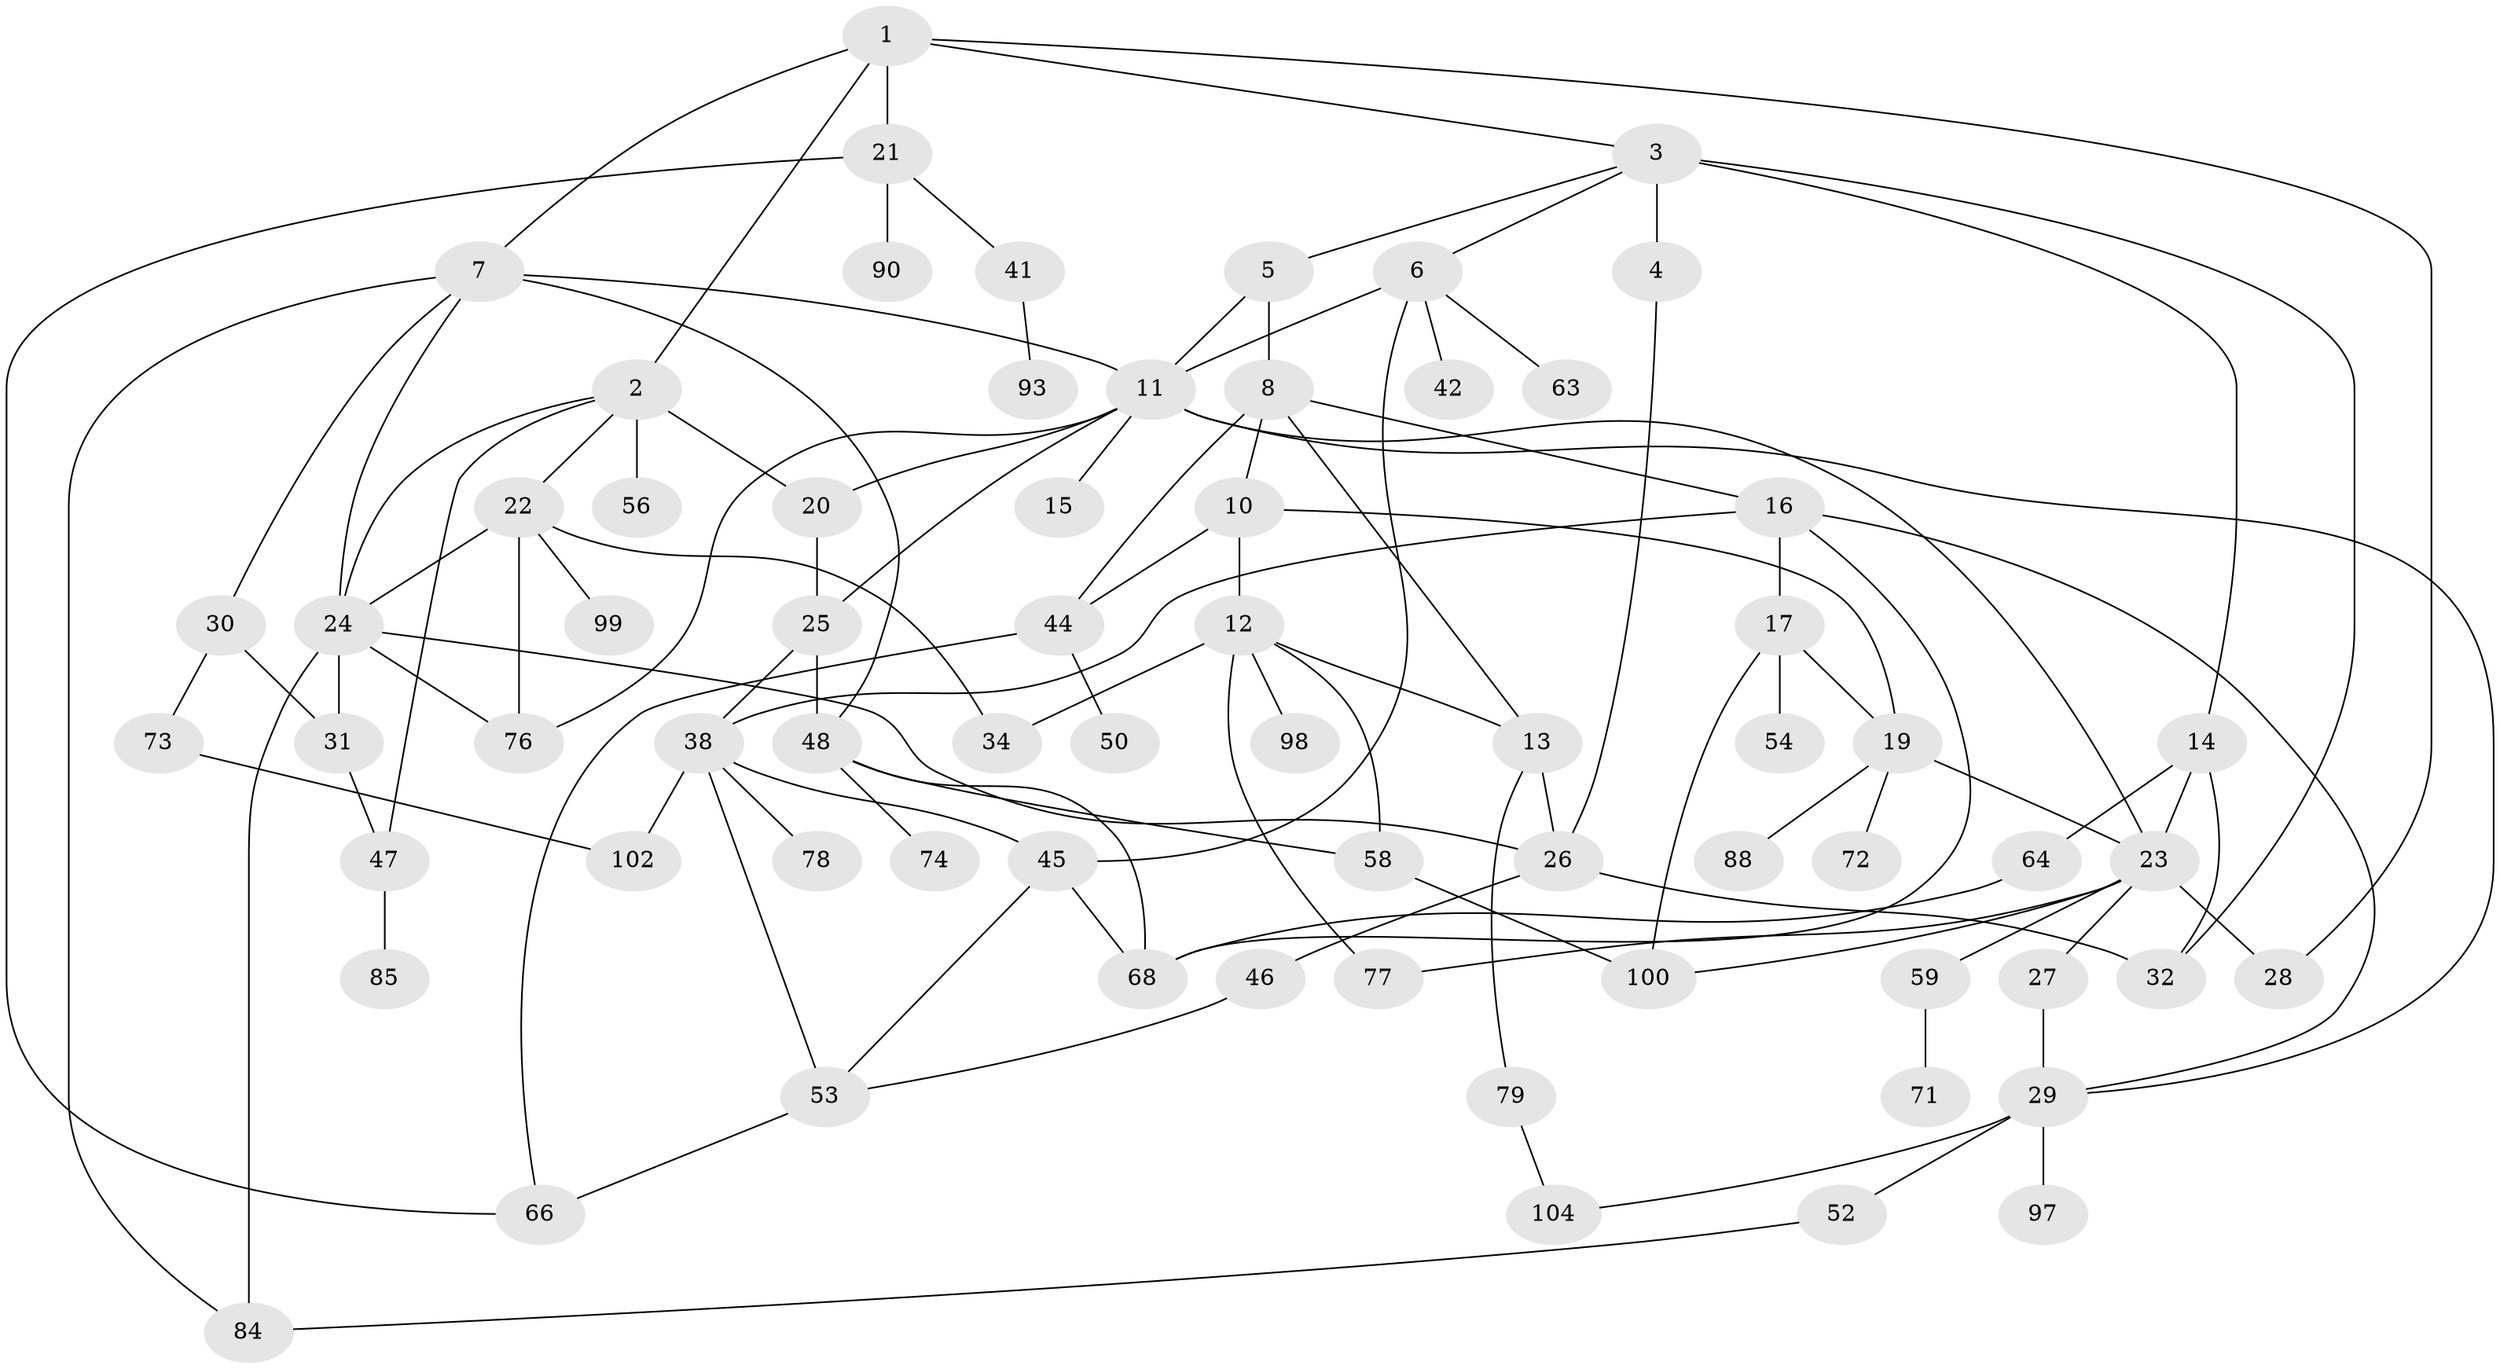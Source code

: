 // Generated by graph-tools (version 1.1) at 2025/51/02/27/25 19:51:41]
// undirected, 69 vertices, 109 edges
graph export_dot {
graph [start="1"]
  node [color=gray90,style=filled];
  1 [super="+55"];
  2 [super="+70"];
  3 [super="+18"];
  4 [super="+37"];
  5 [super="+40"];
  6 [super="+35"];
  7;
  8 [super="+9"];
  10 [super="+91"];
  11 [super="+80"];
  12 [super="+33"];
  13;
  14 [super="+36"];
  15;
  16 [super="+43"];
  17 [super="+94"];
  19 [super="+62"];
  20 [super="+75"];
  21 [super="+65"];
  22 [super="+57"];
  23 [super="+39"];
  24 [super="+96"];
  25;
  26 [super="+82"];
  27 [super="+69"];
  28;
  29 [super="+95"];
  30;
  31 [super="+101"];
  32 [super="+49"];
  34;
  38 [super="+51"];
  41;
  42 [super="+83"];
  44 [super="+67"];
  45 [super="+61"];
  46;
  47;
  48 [super="+86"];
  50;
  52;
  53 [super="+60"];
  54;
  56;
  58 [super="+81"];
  59;
  63;
  64;
  66 [super="+87"];
  68;
  71;
  72;
  73;
  74;
  76 [super="+92"];
  77;
  78;
  79;
  84 [super="+89"];
  85;
  88;
  90;
  93;
  97;
  98;
  99;
  100 [super="+103"];
  102;
  104;
  1 -- 2;
  1 -- 3;
  1 -- 7;
  1 -- 21;
  1 -- 28;
  2 -- 22;
  2 -- 24;
  2 -- 47;
  2 -- 56 [weight=2];
  2 -- 20 [weight=2];
  3 -- 4;
  3 -- 5;
  3 -- 6;
  3 -- 14 [weight=2];
  3 -- 32;
  4 -- 26;
  5 -- 8;
  5 -- 11;
  6 -- 11 [weight=2];
  6 -- 42;
  6 -- 45;
  6 -- 63;
  7 -- 30;
  7 -- 84;
  7 -- 24;
  7 -- 11;
  7 -- 48;
  8 -- 10;
  8 -- 16;
  8 -- 44;
  8 -- 13;
  10 -- 12;
  10 -- 19;
  10 -- 44;
  11 -- 15;
  11 -- 20 [weight=2];
  11 -- 25;
  11 -- 29;
  11 -- 23;
  11 -- 76;
  12 -- 58;
  12 -- 77;
  12 -- 34;
  12 -- 13;
  12 -- 98;
  13 -- 26;
  13 -- 79;
  14 -- 64;
  14 -- 23;
  14 -- 32;
  16 -- 17;
  16 -- 68;
  16 -- 29;
  16 -- 38;
  17 -- 54;
  17 -- 19;
  17 -- 100;
  19 -- 23;
  19 -- 72;
  19 -- 88;
  20 -- 25;
  21 -- 41;
  21 -- 66;
  21 -- 90;
  22 -- 34;
  22 -- 24;
  22 -- 99;
  22 -- 76;
  23 -- 27;
  23 -- 28;
  23 -- 59;
  23 -- 77;
  23 -- 100;
  24 -- 84;
  24 -- 26;
  24 -- 31;
  24 -- 76;
  25 -- 38;
  25 -- 48;
  26 -- 32;
  26 -- 46;
  27 -- 29;
  29 -- 52;
  29 -- 104;
  29 -- 97;
  30 -- 31;
  30 -- 73;
  31 -- 47;
  38 -- 102;
  38 -- 45;
  38 -- 78;
  38 -- 53;
  41 -- 93;
  44 -- 50;
  44 -- 66;
  45 -- 53;
  45 -- 68;
  46 -- 53;
  47 -- 85;
  48 -- 74;
  48 -- 68;
  48 -- 58;
  52 -- 84;
  53 -- 66;
  58 -- 100;
  59 -- 71;
  64 -- 68;
  73 -- 102;
  79 -- 104;
}
